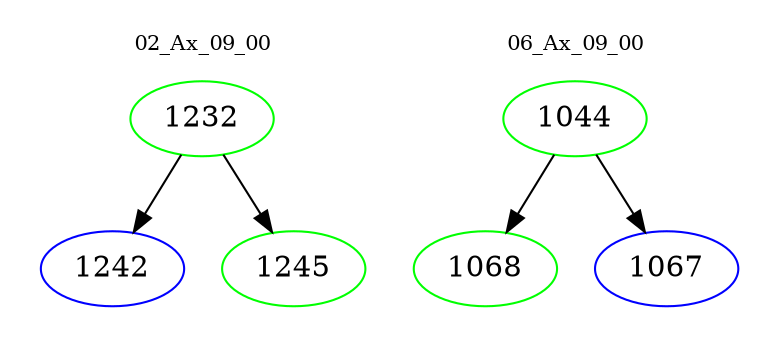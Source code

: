 digraph{
subgraph cluster_0 {
color = white
label = "02_Ax_09_00";
fontsize=10;
T0_1232 [label="1232", color="green"]
T0_1232 -> T0_1242 [color="black"]
T0_1242 [label="1242", color="blue"]
T0_1232 -> T0_1245 [color="black"]
T0_1245 [label="1245", color="green"]
}
subgraph cluster_1 {
color = white
label = "06_Ax_09_00";
fontsize=10;
T1_1044 [label="1044", color="green"]
T1_1044 -> T1_1068 [color="black"]
T1_1068 [label="1068", color="green"]
T1_1044 -> T1_1067 [color="black"]
T1_1067 [label="1067", color="blue"]
}
}
